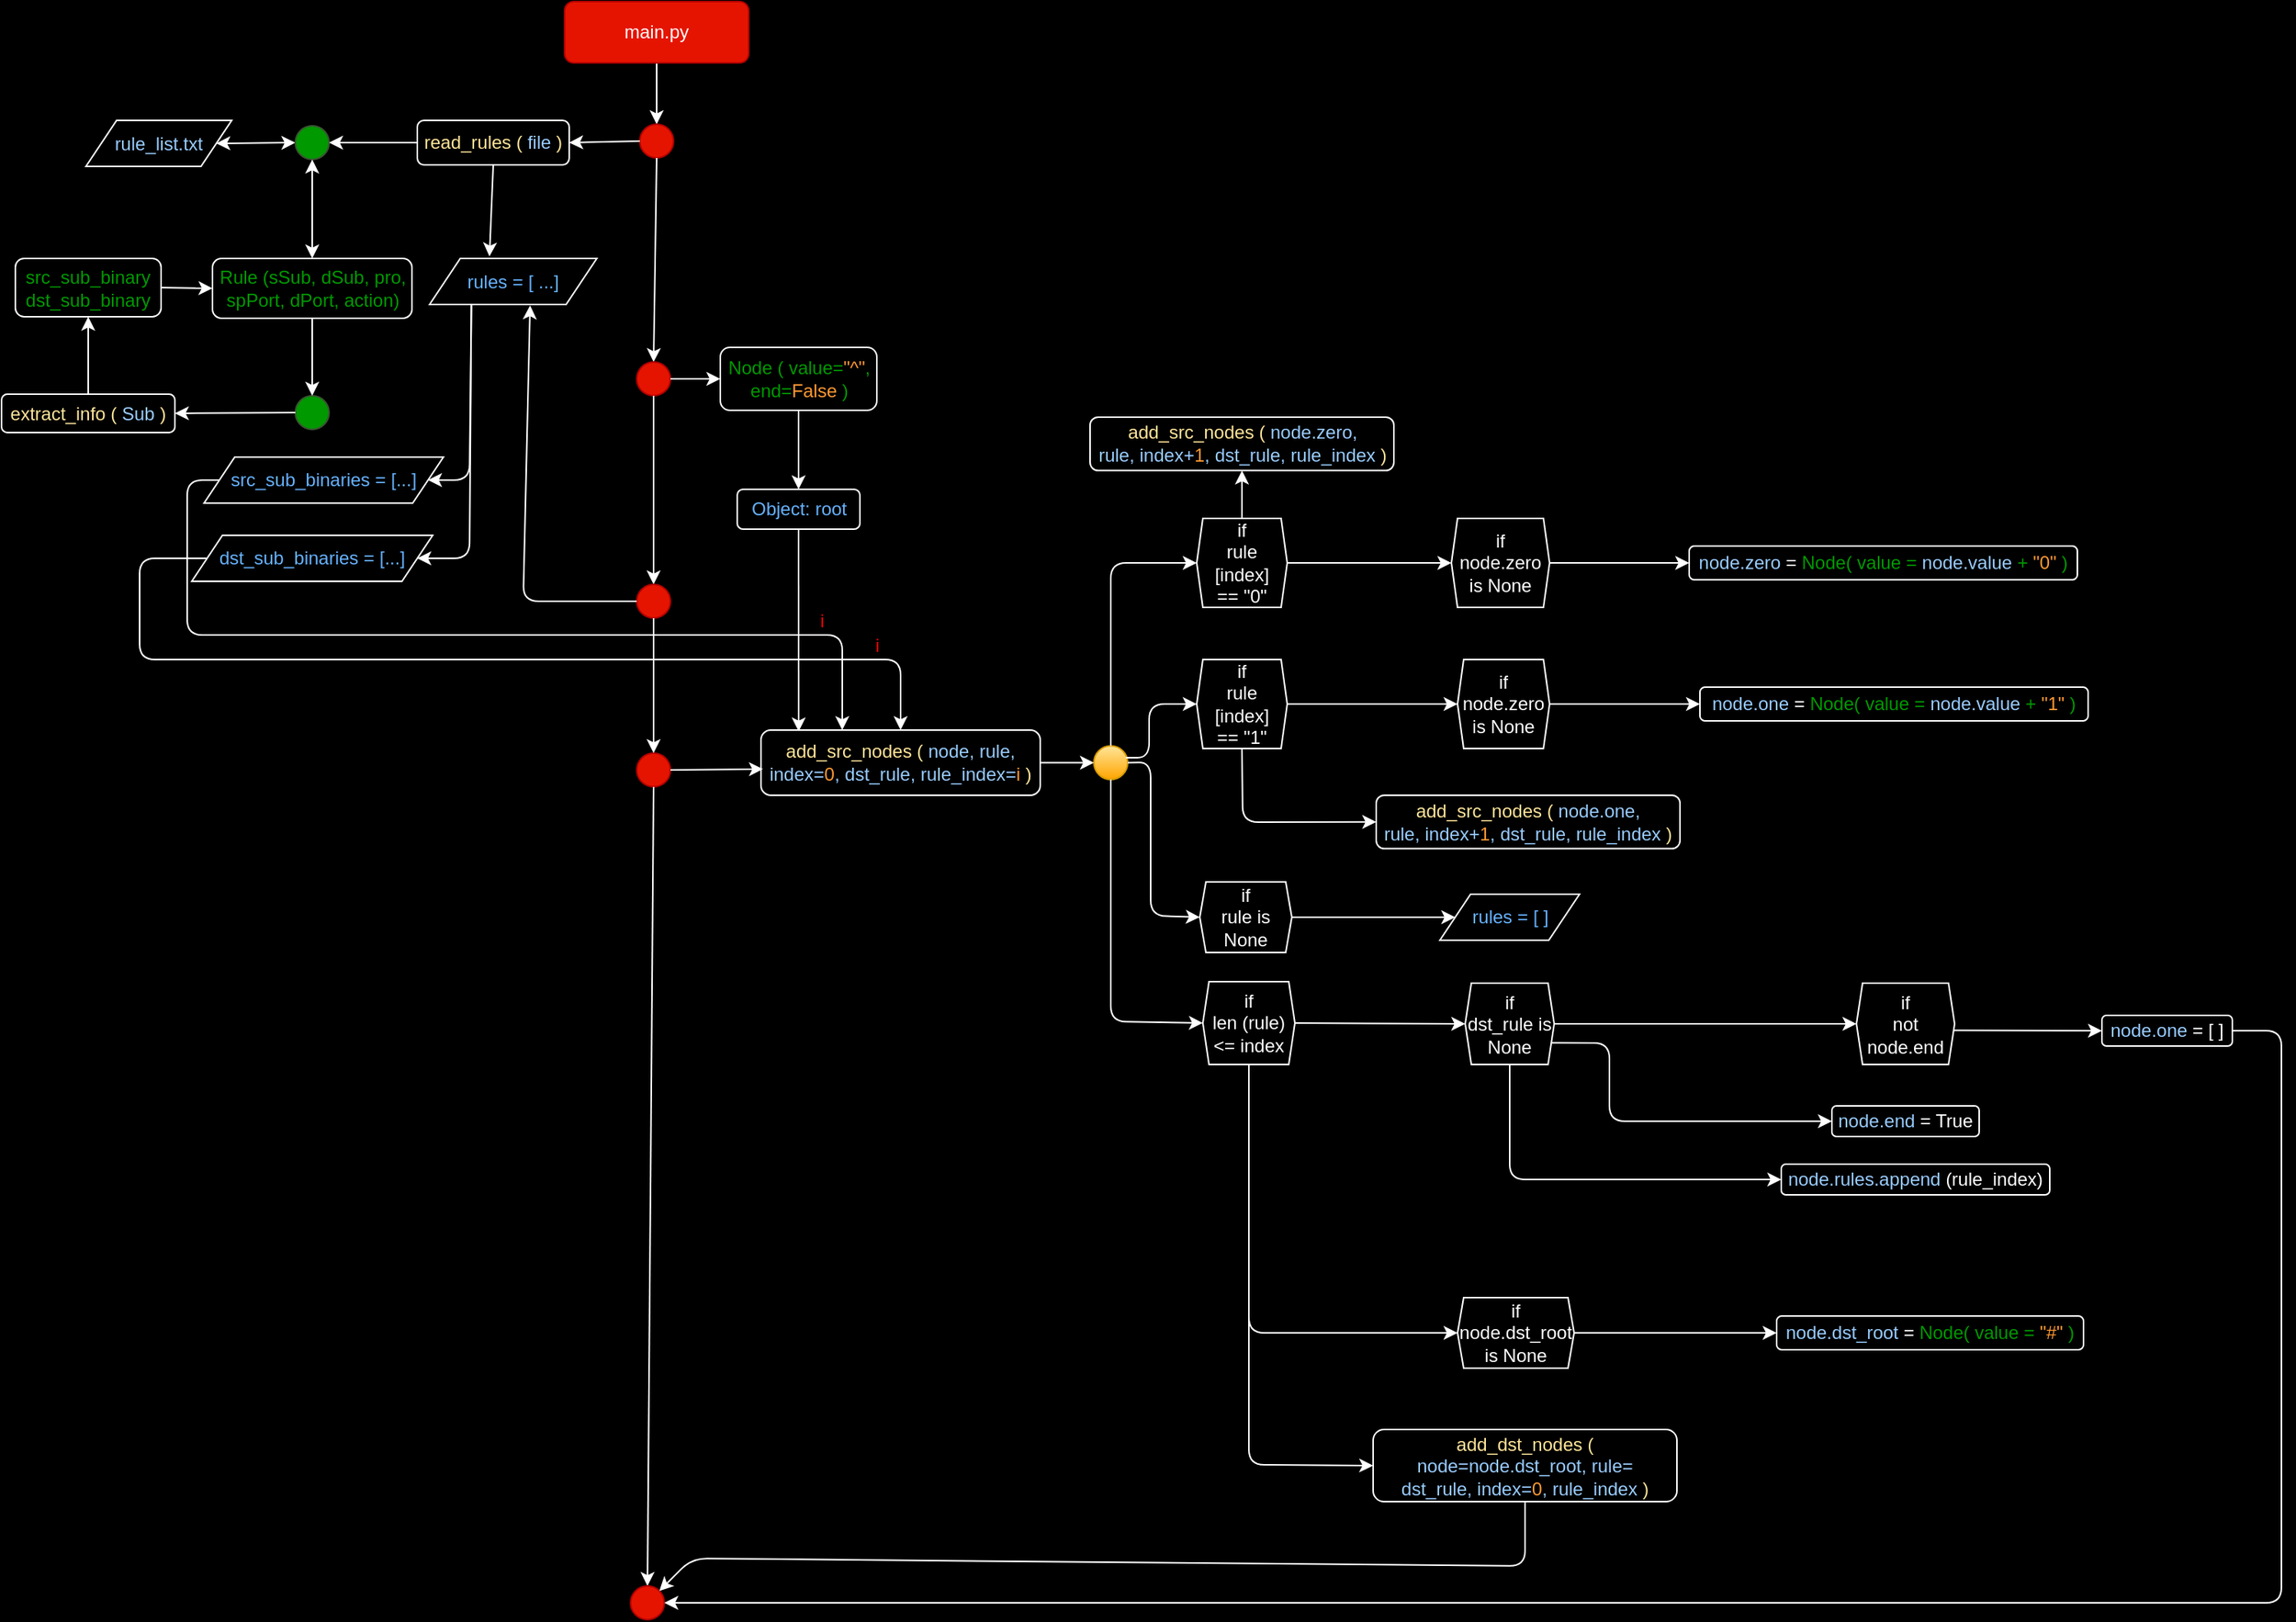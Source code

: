 <mxfile version="13.6.2" type="device"><diagram id="C5RBs43oDa-KdzZeNtuy" name="Page-1"><mxGraphModel dx="2249" dy="822" grid="0" gridSize="10" guides="1" tooltips="1" connect="1" arrows="1" fold="1" page="1" pageScale="1" pageWidth="827" pageHeight="1169" background="#000000" math="0" shadow="0"><root><mxCell id="WIyWlLk6GJQsqaUBKTNV-0"/><mxCell id="WIyWlLk6GJQsqaUBKTNV-1" parent="WIyWlLk6GJQsqaUBKTNV-0"/><mxCell id="YHvYhDKDPns-8mzJInHp-5" value="" style="edgeStyle=orthogonalEdgeStyle;rounded=0;orthogonalLoop=1;jettySize=auto;html=1;strokeColor=#FFFFFF;entryX=0.5;entryY=0;entryDx=0;entryDy=0;" edge="1" parent="WIyWlLk6GJQsqaUBKTNV-1" source="WIyWlLk6GJQsqaUBKTNV-3" target="YHvYhDKDPns-8mzJInHp-7"><mxGeometry relative="1" as="geometry"><mxPoint x="397" y="166" as="targetPoint"/></mxGeometry></mxCell><mxCell id="WIyWlLk6GJQsqaUBKTNV-3" value="main.py" style="rounded=1;whiteSpace=wrap;html=1;fontSize=12;glass=0;strokeWidth=1;shadow=0;fillColor=#e51400;strokeColor=#B20000;fontColor=#ffffff;" parent="WIyWlLk6GJQsqaUBKTNV-1" vertex="1"><mxGeometry x="337" y="57" width="120" height="40" as="geometry"/></mxCell><mxCell id="YHvYhDKDPns-8mzJInHp-0" value="&lt;font color=&quot;#ffe599&quot;&gt;read_rules (&amp;nbsp;&lt;/font&gt;&lt;font color=&quot;#99ccff&quot;&gt;file&amp;nbsp;&lt;/font&gt;&lt;font color=&quot;#ffe599&quot;&gt;)&lt;/font&gt;" style="rounded=1;whiteSpace=wrap;html=1;fillColor=none;strokeColor=#FFFFFF;" vertex="1" parent="WIyWlLk6GJQsqaUBKTNV-1"><mxGeometry x="241" y="134.5" width="99" height="29" as="geometry"/></mxCell><mxCell id="YHvYhDKDPns-8mzJInHp-1" value="&lt;font color=&quot;#99ccff&quot;&gt;rule_list.txt&lt;/font&gt;" style="shape=parallelogram;perimeter=parallelogramPerimeter;whiteSpace=wrap;html=1;fixedSize=1;fillColor=none;strokeColor=#FFFFFF;" vertex="1" parent="WIyWlLk6GJQsqaUBKTNV-1"><mxGeometry x="25" y="134.5" width="95" height="30" as="geometry"/></mxCell><mxCell id="YHvYhDKDPns-8mzJInHp-6" value="" style="endArrow=classic;startArrow=classic;html=1;strokeColor=#FFFFFF;exitX=1;exitY=0.5;exitDx=0;exitDy=0;entryX=0;entryY=0.5;entryDx=0;entryDy=0;" edge="1" parent="WIyWlLk6GJQsqaUBKTNV-1" source="YHvYhDKDPns-8mzJInHp-1" target="YHvYhDKDPns-8mzJInHp-11"><mxGeometry width="50" height="50" relative="1" as="geometry"><mxPoint x="155.5" y="229" as="sourcePoint"/><mxPoint x="35.5" y="149" as="targetPoint"/></mxGeometry></mxCell><mxCell id="YHvYhDKDPns-8mzJInHp-7" value="" style="ellipse;whiteSpace=wrap;html=1;aspect=fixed;strokeColor=#B20000;fillColor=#e51400;fontColor=#ffffff;" vertex="1" parent="WIyWlLk6GJQsqaUBKTNV-1"><mxGeometry x="386" y="137" width="22" height="22" as="geometry"/></mxCell><mxCell id="YHvYhDKDPns-8mzJInHp-8" value="" style="endArrow=classic;html=1;strokeColor=#FFFFFF;exitX=0;exitY=0.5;exitDx=0;exitDy=0;entryX=1;entryY=0.5;entryDx=0;entryDy=0;" edge="1" parent="WIyWlLk6GJQsqaUBKTNV-1" source="YHvYhDKDPns-8mzJInHp-7" target="YHvYhDKDPns-8mzJInHp-0"><mxGeometry width="50" height="50" relative="1" as="geometry"><mxPoint x="340" y="247" as="sourcePoint"/><mxPoint x="390" y="197" as="targetPoint"/></mxGeometry></mxCell><mxCell id="YHvYhDKDPns-8mzJInHp-9" value="" style="endArrow=classic;html=1;strokeColor=#FFFFFF;exitX=0.5;exitY=1;exitDx=0;exitDy=0;entryX=0.5;entryY=0;entryDx=0;entryDy=0;" edge="1" parent="WIyWlLk6GJQsqaUBKTNV-1" source="YHvYhDKDPns-8mzJInHp-7" target="YHvYhDKDPns-8mzJInHp-34"><mxGeometry width="50" height="50" relative="1" as="geometry"><mxPoint x="333" y="230" as="sourcePoint"/><mxPoint x="397" y="206" as="targetPoint"/></mxGeometry></mxCell><mxCell id="YHvYhDKDPns-8mzJInHp-10" value="" style="endArrow=classic;html=1;strokeColor=#FFFFFF;exitX=0.5;exitY=1;exitDx=0;exitDy=0;entryX=0.358;entryY=-0.045;entryDx=0;entryDy=0;entryPerimeter=0;" edge="1" parent="WIyWlLk6GJQsqaUBKTNV-1" source="YHvYhDKDPns-8mzJInHp-0" target="YHvYhDKDPns-8mzJInHp-57"><mxGeometry width="50" height="50" relative="1" as="geometry"><mxPoint x="235" y="253" as="sourcePoint"/><mxPoint x="292" y="188" as="targetPoint"/></mxGeometry></mxCell><mxCell id="YHvYhDKDPns-8mzJInHp-11" value="" style="ellipse;whiteSpace=wrap;html=1;aspect=fixed;strokeColor=#3A5431;fontColor=#ffffff;fillColor=#009900;" vertex="1" parent="WIyWlLk6GJQsqaUBKTNV-1"><mxGeometry x="161.5" y="138" width="22" height="22" as="geometry"/></mxCell><mxCell id="YHvYhDKDPns-8mzJInHp-20" value="" style="endArrow=classic;html=1;strokeColor=#FFFFFF;entryX=1;entryY=0.5;entryDx=0;entryDy=0;exitX=0;exitY=0.5;exitDx=0;exitDy=0;" edge="1" parent="WIyWlLk6GJQsqaUBKTNV-1" source="YHvYhDKDPns-8mzJInHp-0" target="YHvYhDKDPns-8mzJInHp-11"><mxGeometry width="50" height="50" relative="1" as="geometry"><mxPoint x="133" y="149" as="sourcePoint"/><mxPoint x="98" y="194" as="targetPoint"/></mxGeometry></mxCell><mxCell id="YHvYhDKDPns-8mzJInHp-22" value="&lt;font color=&quot;#009900&quot;&gt;Rule (sSub, dSub, pro, spPort, dPort, action)&lt;/font&gt;" style="rounded=1;whiteSpace=wrap;html=1;fillColor=none;strokeColor=#FFFFFF;" vertex="1" parent="WIyWlLk6GJQsqaUBKTNV-1"><mxGeometry x="107.5" y="224.5" width="130" height="39" as="geometry"/></mxCell><mxCell id="YHvYhDKDPns-8mzJInHp-24" value="&lt;font color=&quot;#009900&quot;&gt;src_sub_binary&lt;br&gt;dst_sub_binary&lt;/font&gt;" style="rounded=1;whiteSpace=wrap;html=1;fillColor=none;strokeColor=#FFFFFF;" vertex="1" parent="WIyWlLk6GJQsqaUBKTNV-1"><mxGeometry x="-21" y="224.5" width="95" height="38" as="geometry"/></mxCell><mxCell id="YHvYhDKDPns-8mzJInHp-25" value="" style="ellipse;whiteSpace=wrap;html=1;aspect=fixed;strokeColor=#3A5431;fontColor=#ffffff;fillColor=#009900;" vertex="1" parent="WIyWlLk6GJQsqaUBKTNV-1"><mxGeometry x="161.5" y="314" width="22" height="22" as="geometry"/></mxCell><mxCell id="YHvYhDKDPns-8mzJInHp-26" value="" style="endArrow=classic;html=1;strokeColor=#FFFFFF;exitX=0.5;exitY=1;exitDx=0;exitDy=0;entryX=0.5;entryY=0;entryDx=0;entryDy=0;" edge="1" parent="WIyWlLk6GJQsqaUBKTNV-1" source="YHvYhDKDPns-8mzJInHp-22" target="YHvYhDKDPns-8mzJInHp-25"><mxGeometry width="50" height="50" relative="1" as="geometry"><mxPoint x="172.5" y="282" as="sourcePoint"/><mxPoint x="273.5" y="218" as="targetPoint"/></mxGeometry></mxCell><mxCell id="YHvYhDKDPns-8mzJInHp-27" value="&lt;font color=&quot;#ffe599&quot;&gt;extract_info (&amp;nbsp;&lt;/font&gt;&lt;font color=&quot;#99ccff&quot;&gt;Sub&amp;nbsp;&lt;/font&gt;&lt;font color=&quot;#ffe599&quot;&gt;)&lt;/font&gt;" style="rounded=1;whiteSpace=wrap;html=1;fillColor=none;strokeColor=#FFFFFF;" vertex="1" parent="WIyWlLk6GJQsqaUBKTNV-1"><mxGeometry x="-30" y="313" width="113" height="25" as="geometry"/></mxCell><mxCell id="YHvYhDKDPns-8mzJInHp-29" value="" style="endArrow=classic;html=1;strokeColor=#FFFFFF;entryX=1;entryY=0.5;entryDx=0;entryDy=0;exitX=0;exitY=0.5;exitDx=0;exitDy=0;" edge="1" parent="WIyWlLk6GJQsqaUBKTNV-1" source="YHvYhDKDPns-8mzJInHp-25" target="YHvYhDKDPns-8mzJInHp-27"><mxGeometry width="50" height="50" relative="1" as="geometry"><mxPoint x="223.5" y="268" as="sourcePoint"/><mxPoint x="273.5" y="218" as="targetPoint"/></mxGeometry></mxCell><mxCell id="YHvYhDKDPns-8mzJInHp-31" value="" style="endArrow=classic;html=1;strokeColor=#FFFFFF;exitX=0.5;exitY=0;exitDx=0;exitDy=0;entryX=0.5;entryY=1;entryDx=0;entryDy=0;" edge="1" parent="WIyWlLk6GJQsqaUBKTNV-1" source="YHvYhDKDPns-8mzJInHp-27" target="YHvYhDKDPns-8mzJInHp-24"><mxGeometry width="50" height="50" relative="1" as="geometry"><mxPoint x="133.5" y="280" as="sourcePoint"/><mxPoint x="183.5" y="230" as="targetPoint"/></mxGeometry></mxCell><mxCell id="YHvYhDKDPns-8mzJInHp-32" value="" style="endArrow=classic;html=1;strokeColor=#FFFFFF;exitX=1;exitY=0.5;exitDx=0;exitDy=0;entryX=0;entryY=0.5;entryDx=0;entryDy=0;" edge="1" parent="WIyWlLk6GJQsqaUBKTNV-1" source="YHvYhDKDPns-8mzJInHp-24" target="YHvYhDKDPns-8mzJInHp-22"><mxGeometry width="50" height="50" relative="1" as="geometry"><mxPoint x="118.5" y="280" as="sourcePoint"/><mxPoint x="168.5" y="230" as="targetPoint"/></mxGeometry></mxCell><mxCell id="YHvYhDKDPns-8mzJInHp-33" value="" style="endArrow=classic;startArrow=classic;html=1;strokeColor=#FFFFFF;entryX=0.5;entryY=1;entryDx=0;entryDy=0;exitX=0.5;exitY=0;exitDx=0;exitDy=0;" edge="1" parent="WIyWlLk6GJQsqaUBKTNV-1" source="YHvYhDKDPns-8mzJInHp-22" target="YHvYhDKDPns-8mzJInHp-11"><mxGeometry width="50" height="50" relative="1" as="geometry"><mxPoint x="198.5" y="276" as="sourcePoint"/><mxPoint x="248.5" y="226" as="targetPoint"/></mxGeometry></mxCell><mxCell id="YHvYhDKDPns-8mzJInHp-34" value="" style="ellipse;whiteSpace=wrap;html=1;aspect=fixed;strokeColor=#B20000;fillColor=#e51400;fontColor=#ffffff;" vertex="1" parent="WIyWlLk6GJQsqaUBKTNV-1"><mxGeometry x="384" y="292" width="22" height="22" as="geometry"/></mxCell><mxCell id="YHvYhDKDPns-8mzJInHp-35" value="&lt;font color=&quot;#009900&quot;&gt;Node ( value=&lt;/font&gt;&lt;font color=&quot;#ff9933&quot;&gt;&quot;^&quot;&lt;/font&gt;&lt;font color=&quot;#009900&quot;&gt;, end=&lt;/font&gt;&lt;font color=&quot;#ff9933&quot;&gt;False&amp;nbsp;&lt;/font&gt;&lt;font color=&quot;#009900&quot;&gt;)&lt;/font&gt;" style="rounded=1;whiteSpace=wrap;html=1;fillColor=none;strokeColor=#FFFFFF;" vertex="1" parent="WIyWlLk6GJQsqaUBKTNV-1"><mxGeometry x="438.5" y="282.5" width="102" height="41" as="geometry"/></mxCell><mxCell id="YHvYhDKDPns-8mzJInHp-36" value="" style="endArrow=classic;html=1;strokeColor=#FFFFFF;exitX=1;exitY=0.5;exitDx=0;exitDy=0;entryX=0;entryY=0.5;entryDx=0;entryDy=0;" edge="1" parent="WIyWlLk6GJQsqaUBKTNV-1" source="YHvYhDKDPns-8mzJInHp-34" target="YHvYhDKDPns-8mzJInHp-35"><mxGeometry width="50" height="50" relative="1" as="geometry"><mxPoint x="336" y="316" as="sourcePoint"/><mxPoint x="386" y="266" as="targetPoint"/></mxGeometry></mxCell><mxCell id="YHvYhDKDPns-8mzJInHp-40" value="" style="endArrow=classic;html=1;strokeColor=#FFFFFF;exitX=0.5;exitY=1;exitDx=0;exitDy=0;entryX=0.5;entryY=0;entryDx=0;entryDy=0;" edge="1" parent="WIyWlLk6GJQsqaUBKTNV-1" target="YHvYhDKDPns-8mzJInHp-41" source="YHvYhDKDPns-8mzJInHp-35"><mxGeometry width="50" height="50" relative="1" as="geometry"><mxPoint x="513.5" y="311" as="sourcePoint"/><mxPoint x="505" y="364.5" as="targetPoint"/></mxGeometry></mxCell><mxCell id="YHvYhDKDPns-8mzJInHp-41" value="&lt;font color=&quot;#66b2ff&quot;&gt;Object: root&lt;/font&gt;" style="rounded=1;whiteSpace=wrap;html=1;fillColor=none;strokeColor=#FFFFFF;" vertex="1" parent="WIyWlLk6GJQsqaUBKTNV-1"><mxGeometry x="449.5" y="375" width="80" height="26" as="geometry"/></mxCell><mxCell id="YHvYhDKDPns-8mzJInHp-42" value="" style="endArrow=classic;html=1;strokeColor=#FFFFFF;exitX=0.5;exitY=1;exitDx=0;exitDy=0;entryX=0.5;entryY=0;entryDx=0;entryDy=0;" edge="1" parent="WIyWlLk6GJQsqaUBKTNV-1" source="YHvYhDKDPns-8mzJInHp-34" target="YHvYhDKDPns-8mzJInHp-44"><mxGeometry width="50" height="50" relative="1" as="geometry"><mxPoint x="396.71" y="361" as="sourcePoint"/><mxPoint x="397" y="427" as="targetPoint"/></mxGeometry></mxCell><mxCell id="YHvYhDKDPns-8mzJInHp-44" value="" style="ellipse;whiteSpace=wrap;html=1;aspect=fixed;strokeColor=#B20000;fillColor=#e51400;fontColor=#ffffff;" vertex="1" parent="WIyWlLk6GJQsqaUBKTNV-1"><mxGeometry x="384" y="437" width="22" height="22" as="geometry"/></mxCell><mxCell id="YHvYhDKDPns-8mzJInHp-47" value="" style="endArrow=classic;html=1;strokeColor=#FFFFFF;exitX=0;exitY=0.5;exitDx=0;exitDy=0;entryX=0.601;entryY=1.021;entryDx=0;entryDy=0;entryPerimeter=0;" edge="1" parent="WIyWlLk6GJQsqaUBKTNV-1" source="YHvYhDKDPns-8mzJInHp-44" target="YHvYhDKDPns-8mzJInHp-57"><mxGeometry width="50" height="50" relative="1" as="geometry"><mxPoint x="254" y="355" as="sourcePoint"/><mxPoint x="313" y="308" as="targetPoint"/><Array as="points"><mxPoint x="310" y="448"/></Array></mxGeometry></mxCell><mxCell id="YHvYhDKDPns-8mzJInHp-48" value="" style="endArrow=classic;html=1;strokeColor=#FFFFFF;entryX=1;entryY=0.5;entryDx=0;entryDy=0;exitX=0.25;exitY=1;exitDx=0;exitDy=0;" edge="1" parent="WIyWlLk6GJQsqaUBKTNV-1" source="YHvYhDKDPns-8mzJInHp-57" target="YHvYhDKDPns-8mzJInHp-58"><mxGeometry width="50" height="50" relative="1" as="geometry"><mxPoint x="275" y="286" as="sourcePoint"/><mxPoint x="251" y="368.5" as="targetPoint"/><Array as="points"><mxPoint x="275" y="369"/></Array></mxGeometry></mxCell><mxCell id="YHvYhDKDPns-8mzJInHp-49" value="" style="endArrow=classic;html=1;strokeColor=#FFFFFF;entryX=1;entryY=0.5;entryDx=0;entryDy=0;exitX=0.25;exitY=1;exitDx=0;exitDy=0;" edge="1" parent="WIyWlLk6GJQsqaUBKTNV-1" source="YHvYhDKDPns-8mzJInHp-57" target="YHvYhDKDPns-8mzJInHp-59"><mxGeometry width="50" height="50" relative="1" as="geometry"><mxPoint x="275" y="368" as="sourcePoint"/><mxPoint x="251" y="419.5" as="targetPoint"/><Array as="points"><mxPoint x="275" y="420"/></Array></mxGeometry></mxCell><mxCell id="YHvYhDKDPns-8mzJInHp-50" value="" style="ellipse;whiteSpace=wrap;html=1;aspect=fixed;strokeColor=#B20000;fillColor=#e51400;fontColor=#ffffff;" vertex="1" parent="WIyWlLk6GJQsqaUBKTNV-1"><mxGeometry x="384" y="547" width="22" height="22" as="geometry"/></mxCell><mxCell id="YHvYhDKDPns-8mzJInHp-51" value="" style="endArrow=classic;html=1;strokeColor=#FFFFFF;exitX=0.5;exitY=1;exitDx=0;exitDy=0;entryX=0.5;entryY=0;entryDx=0;entryDy=0;" edge="1" parent="WIyWlLk6GJQsqaUBKTNV-1" source="YHvYhDKDPns-8mzJInHp-44" target="YHvYhDKDPns-8mzJInHp-50"><mxGeometry width="50" height="50" relative="1" as="geometry"><mxPoint x="459.0" y="459" as="sourcePoint"/><mxPoint x="457" y="553" as="targetPoint"/></mxGeometry></mxCell><mxCell id="YHvYhDKDPns-8mzJInHp-54" value="&lt;font color=&quot;#ffe599&quot;&gt;add_src_nodes (&amp;nbsp;&lt;/font&gt;&lt;font color=&quot;#99ccff&quot;&gt;node, rule, index=&lt;/font&gt;&lt;font color=&quot;#ff9933&quot;&gt;0&lt;/font&gt;&lt;font color=&quot;#99ccff&quot;&gt;, dst_rule, rule_index=&lt;/font&gt;&lt;font color=&quot;#ff9933&quot;&gt;i&amp;nbsp;&lt;/font&gt;&lt;font color=&quot;#ffe599&quot;&gt;)&lt;/font&gt;" style="rounded=1;whiteSpace=wrap;html=1;fillColor=none;strokeColor=#FFFFFF;" vertex="1" parent="WIyWlLk6GJQsqaUBKTNV-1"><mxGeometry x="465" y="532" width="182" height="42.5" as="geometry"/></mxCell><mxCell id="YHvYhDKDPns-8mzJInHp-55" value="" style="endArrow=classic;html=1;strokeColor=#FFFFFF;exitX=0;exitY=0.5;exitDx=0;exitDy=0;entryX=0.291;entryY=0;entryDx=0;entryDy=0;entryPerimeter=0;" edge="1" parent="WIyWlLk6GJQsqaUBKTNV-1" source="YHvYhDKDPns-8mzJInHp-58" target="YHvYhDKDPns-8mzJInHp-54"><mxGeometry width="50" height="50" relative="1" as="geometry"><mxPoint x="106" y="369" as="sourcePoint"/><mxPoint x="532" y="470" as="targetPoint"/><Array as="points"><mxPoint x="91" y="369"/><mxPoint x="91" y="470"/><mxPoint x="518" y="470"/></Array></mxGeometry></mxCell><mxCell id="YHvYhDKDPns-8mzJInHp-56" value="" style="endArrow=classic;html=1;strokeColor=#FFFFFF;exitX=1;exitY=0.5;exitDx=0;exitDy=0;entryX=0.007;entryY=0.598;entryDx=0;entryDy=0;entryPerimeter=0;" edge="1" parent="WIyWlLk6GJQsqaUBKTNV-1" source="YHvYhDKDPns-8mzJInHp-50" target="YHvYhDKDPns-8mzJInHp-54"><mxGeometry width="50" height="50" relative="1" as="geometry"><mxPoint x="278" y="524" as="sourcePoint"/><mxPoint x="419" y="593" as="targetPoint"/></mxGeometry></mxCell><mxCell id="YHvYhDKDPns-8mzJInHp-57" value="&lt;span style=&quot;color: rgb(102 , 178 , 255)&quot;&gt;rules = [ ...]&lt;/span&gt;" style="shape=parallelogram;perimeter=parallelogramPerimeter;whiteSpace=wrap;html=1;fixedSize=1;fillColor=none;strokeColor=#FFFFFF;" vertex="1" parent="WIyWlLk6GJQsqaUBKTNV-1"><mxGeometry x="249" y="224.5" width="109" height="30" as="geometry"/></mxCell><mxCell id="YHvYhDKDPns-8mzJInHp-58" value="&lt;span style=&quot;color: rgb(102 , 178 , 255)&quot;&gt;src_sub_binaries = [...]&lt;/span&gt;" style="shape=parallelogram;perimeter=parallelogramPerimeter;whiteSpace=wrap;html=1;fixedSize=1;fillColor=none;strokeColor=#FFFFFF;" vertex="1" parent="WIyWlLk6GJQsqaUBKTNV-1"><mxGeometry x="102" y="354" width="156" height="30" as="geometry"/></mxCell><mxCell id="YHvYhDKDPns-8mzJInHp-59" value="&lt;span style=&quot;color: rgb(102 , 178 , 255)&quot;&gt;dst_sub_binaries = [...]&lt;/span&gt;" style="shape=parallelogram;perimeter=parallelogramPerimeter;whiteSpace=wrap;html=1;fixedSize=1;fillColor=none;strokeColor=#FFFFFF;" vertex="1" parent="WIyWlLk6GJQsqaUBKTNV-1"><mxGeometry x="94" y="405" width="157" height="30" as="geometry"/></mxCell><mxCell id="YHvYhDKDPns-8mzJInHp-60" value="" style="endArrow=classic;html=1;strokeColor=#FFFFFF;exitX=0.5;exitY=1;exitDx=0;exitDy=0;entryX=0.135;entryY=0.02;entryDx=0;entryDy=0;entryPerimeter=0;" edge="1" parent="WIyWlLk6GJQsqaUBKTNV-1" source="YHvYhDKDPns-8mzJInHp-41" target="YHvYhDKDPns-8mzJInHp-54"><mxGeometry width="50" height="50" relative="1" as="geometry"><mxPoint x="476" y="518" as="sourcePoint"/><mxPoint x="531" y="527" as="targetPoint"/></mxGeometry></mxCell><mxCell id="YHvYhDKDPns-8mzJInHp-68" value="" style="endArrow=classic;html=1;strokeColor=#FFFFFF;exitX=0;exitY=0.5;exitDx=0;exitDy=0;entryX=0.5;entryY=0;entryDx=0;entryDy=0;" edge="1" parent="WIyWlLk6GJQsqaUBKTNV-1" source="YHvYhDKDPns-8mzJInHp-59" target="YHvYhDKDPns-8mzJInHp-54"><mxGeometry width="50" height="50" relative="1" as="geometry"><mxPoint x="110" y="516" as="sourcePoint"/><mxPoint x="588" y="486" as="targetPoint"/><Array as="points"><mxPoint x="60" y="420"/><mxPoint x="60" y="486"/><mxPoint x="556" y="486"/></Array></mxGeometry></mxCell><mxCell id="YHvYhDKDPns-8mzJInHp-73" value="&lt;font color=&quot;#ff0000&quot;&gt;i&lt;/font&gt;" style="text;html=1;strokeColor=none;fillColor=none;align=center;verticalAlign=middle;whiteSpace=wrap;rounded=0;" vertex="1" parent="WIyWlLk6GJQsqaUBKTNV-1"><mxGeometry x="532" y="468" width="17.5" height="18" as="geometry"/></mxCell><mxCell id="YHvYhDKDPns-8mzJInHp-74" value="&lt;font color=&quot;#ff0000&quot;&gt;i&lt;/font&gt;" style="text;html=1;strokeColor=none;fillColor=none;align=center;verticalAlign=middle;whiteSpace=wrap;rounded=0;" vertex="1" parent="WIyWlLk6GJQsqaUBKTNV-1"><mxGeometry x="496" y="452" width="17.5" height="18" as="geometry"/></mxCell><mxCell id="YHvYhDKDPns-8mzJInHp-75" value="" style="ellipse;whiteSpace=wrap;html=1;aspect=fixed;strokeColor=#d79b00;gradientColor=#ffa500;fillColor=#FFE599;" vertex="1" parent="WIyWlLk6GJQsqaUBKTNV-1"><mxGeometry x="682" y="542.25" width="22" height="22" as="geometry"/></mxCell><mxCell id="YHvYhDKDPns-8mzJInHp-76" value="" style="endArrow=classic;html=1;strokeColor=#FFFFFF;exitX=1;exitY=0.5;exitDx=0;exitDy=0;entryX=0;entryY=0.5;entryDx=0;entryDy=0;" edge="1" parent="WIyWlLk6GJQsqaUBKTNV-1" source="YHvYhDKDPns-8mzJInHp-54" target="YHvYhDKDPns-8mzJInHp-75"><mxGeometry width="50" height="50" relative="1" as="geometry"><mxPoint x="679" y="449" as="sourcePoint"/><mxPoint x="729" y="399" as="targetPoint"/></mxGeometry></mxCell><mxCell id="YHvYhDKDPns-8mzJInHp-79" value="&lt;font color=&quot;#ffffff&quot;&gt;if&lt;br&gt;rule [index]&lt;br&gt;== &quot;0&quot;&lt;/font&gt;" style="shape=hexagon;perimeter=hexagonPerimeter2;whiteSpace=wrap;html=1;fixedSize=1;strokeColor=#FFFFFF;fillColor=none;size=4.0;" vertex="1" parent="WIyWlLk6GJQsqaUBKTNV-1"><mxGeometry x="749" y="394" width="59" height="58" as="geometry"/></mxCell><mxCell id="YHvYhDKDPns-8mzJInHp-80" value="&lt;font color=&quot;#ffffff&quot;&gt;if&lt;br&gt;node.zero is None&lt;/font&gt;" style="shape=hexagon;perimeter=hexagonPerimeter2;whiteSpace=wrap;html=1;fixedSize=1;strokeColor=#FFFFFF;fillColor=none;size=4.0;" vertex="1" parent="WIyWlLk6GJQsqaUBKTNV-1"><mxGeometry x="915" y="394" width="64" height="58" as="geometry"/></mxCell><mxCell id="YHvYhDKDPns-8mzJInHp-81" value="&lt;font color=&quot;#99ccff&quot;&gt;node.zero &lt;/font&gt;&lt;font color=&quot;#ffffff&quot;&gt;=&lt;/font&gt;&lt;font color=&quot;#99ccff&quot;&gt;&amp;nbsp;&lt;/font&gt;&lt;font color=&quot;#009900&quot;&gt;Node( value = &lt;/font&gt;&lt;font color=&quot;#99ccff&quot;&gt;node.value&lt;/font&gt;&lt;font color=&quot;#009900&quot;&gt; + &lt;/font&gt;&lt;font color=&quot;#ff9933&quot;&gt;&quot;0&quot;&amp;nbsp;&lt;/font&gt;&lt;font color=&quot;#009900&quot;&gt;)&lt;/font&gt;" style="rounded=1;whiteSpace=wrap;html=1;fillColor=none;strokeColor=#FFFFFF;" vertex="1" parent="WIyWlLk6GJQsqaUBKTNV-1"><mxGeometry x="1070" y="412" width="253" height="22" as="geometry"/></mxCell><mxCell id="YHvYhDKDPns-8mzJInHp-82" value="" style="endArrow=classic;html=1;strokeColor=#FFFFFF;exitX=0.5;exitY=0;exitDx=0;exitDy=0;entryX=0;entryY=0.5;entryDx=0;entryDy=0;" edge="1" parent="WIyWlLk6GJQsqaUBKTNV-1" source="YHvYhDKDPns-8mzJInHp-75" target="YHvYhDKDPns-8mzJInHp-79"><mxGeometry width="50" height="50" relative="1" as="geometry"><mxPoint x="692" y="565" as="sourcePoint"/><mxPoint x="693" y="425" as="targetPoint"/><Array as="points"><mxPoint x="693" y="423"/></Array></mxGeometry></mxCell><mxCell id="YHvYhDKDPns-8mzJInHp-83" value="" style="endArrow=classic;html=1;strokeColor=#FFFFFF;exitX=1;exitY=0.5;exitDx=0;exitDy=0;entryX=0;entryY=0.5;entryDx=0;entryDy=0;" edge="1" parent="WIyWlLk6GJQsqaUBKTNV-1" source="YHvYhDKDPns-8mzJInHp-79" target="YHvYhDKDPns-8mzJInHp-80"><mxGeometry width="50" height="50" relative="1" as="geometry"><mxPoint x="861" y="423" as="sourcePoint"/><mxPoint x="953" y="486" as="targetPoint"/></mxGeometry></mxCell><mxCell id="YHvYhDKDPns-8mzJInHp-84" value="" style="endArrow=classic;html=1;strokeColor=#FFFFFF;entryX=0;entryY=0.5;entryDx=0;entryDy=0;exitX=1;exitY=0.5;exitDx=0;exitDy=0;" edge="1" parent="WIyWlLk6GJQsqaUBKTNV-1" source="YHvYhDKDPns-8mzJInHp-80" target="YHvYhDKDPns-8mzJInHp-81"><mxGeometry width="50" height="50" relative="1" as="geometry"><mxPoint x="869" y="544" as="sourcePoint"/><mxPoint x="919" y="494" as="targetPoint"/></mxGeometry></mxCell><mxCell id="YHvYhDKDPns-8mzJInHp-89" value="&lt;font color=&quot;#ffe599&quot;&gt;add_src_nodes (&amp;nbsp;&lt;/font&gt;&lt;font color=&quot;#99ccff&quot;&gt;node.zero, rule,&amp;nbsp;&lt;/font&gt;&lt;font color=&quot;#99ccff&quot;&gt;index+&lt;/font&gt;&lt;font color=&quot;#ff9933&quot;&gt;1&lt;/font&gt;&lt;font color=&quot;#99ccff&quot;&gt;, dst_rule,&amp;nbsp;&lt;/font&gt;&lt;span style=&quot;color: rgb(153 , 204 , 255)&quot;&gt;rule_index&lt;/span&gt;&lt;font color=&quot;#ff9933&quot;&gt;&amp;nbsp;&lt;/font&gt;&lt;font color=&quot;#ffe599&quot;&gt;)&lt;/font&gt;" style="rounded=1;whiteSpace=wrap;html=1;fillColor=none;strokeColor=#FFFFFF;" vertex="1" parent="WIyWlLk6GJQsqaUBKTNV-1"><mxGeometry x="679.5" y="328" width="198" height="34.75" as="geometry"/></mxCell><mxCell id="YHvYhDKDPns-8mzJInHp-90" value="" style="endArrow=classic;html=1;strokeColor=#FFFFFF;entryX=0.5;entryY=1;entryDx=0;entryDy=0;exitX=0.5;exitY=0;exitDx=0;exitDy=0;" edge="1" parent="WIyWlLk6GJQsqaUBKTNV-1" source="YHvYhDKDPns-8mzJInHp-79" target="YHvYhDKDPns-8mzJInHp-89"><mxGeometry width="50" height="50" relative="1" as="geometry"><mxPoint x="813" y="374" as="sourcePoint"/><mxPoint x="664" y="362" as="targetPoint"/></mxGeometry></mxCell><mxCell id="YHvYhDKDPns-8mzJInHp-93" value="&lt;font color=&quot;#ffffff&quot;&gt;if&lt;br&gt;rule [index]&lt;br&gt;== &quot;1&quot;&lt;/font&gt;" style="shape=hexagon;perimeter=hexagonPerimeter2;whiteSpace=wrap;html=1;fixedSize=1;strokeColor=#FFFFFF;fillColor=none;size=4.0;" vertex="1" parent="WIyWlLk6GJQsqaUBKTNV-1"><mxGeometry x="749" y="486" width="59" height="58" as="geometry"/></mxCell><mxCell id="YHvYhDKDPns-8mzJInHp-94" value="&lt;font color=&quot;#ffffff&quot;&gt;if&lt;br&gt;node.zero is None&lt;/font&gt;" style="shape=hexagon;perimeter=hexagonPerimeter2;whiteSpace=wrap;html=1;fixedSize=1;strokeColor=#FFFFFF;fillColor=none;size=4.0;" vertex="1" parent="WIyWlLk6GJQsqaUBKTNV-1"><mxGeometry x="919" y="486" width="60" height="58" as="geometry"/></mxCell><mxCell id="YHvYhDKDPns-8mzJInHp-95" value="&lt;font color=&quot;#99ccff&quot;&gt;node.one&amp;nbsp;&lt;/font&gt;&lt;font color=&quot;#ffffff&quot;&gt;=&lt;/font&gt;&lt;font color=&quot;#99ccff&quot;&gt;&amp;nbsp;&lt;/font&gt;&lt;font color=&quot;#009900&quot;&gt;Node( value = &lt;/font&gt;&lt;font color=&quot;#99ccff&quot;&gt;node.value&lt;/font&gt;&lt;font color=&quot;#009900&quot;&gt; + &lt;/font&gt;&lt;font color=&quot;#ff9933&quot;&gt;&quot;1&quot;&amp;nbsp;&lt;/font&gt;&lt;font color=&quot;#009900&quot;&gt;)&lt;/font&gt;" style="rounded=1;whiteSpace=wrap;html=1;fillColor=none;strokeColor=#FFFFFF;" vertex="1" parent="WIyWlLk6GJQsqaUBKTNV-1"><mxGeometry x="1077" y="504" width="253" height="22" as="geometry"/></mxCell><mxCell id="YHvYhDKDPns-8mzJInHp-96" value="" style="endArrow=classic;html=1;strokeColor=#FFFFFF;exitX=1;exitY=0.5;exitDx=0;exitDy=0;entryX=0;entryY=0.5;entryDx=0;entryDy=0;" edge="1" parent="WIyWlLk6GJQsqaUBKTNV-1" source="YHvYhDKDPns-8mzJInHp-93" target="YHvYhDKDPns-8mzJInHp-94"><mxGeometry width="50" height="50" relative="1" as="geometry"><mxPoint x="861" y="515" as="sourcePoint"/><mxPoint x="953" y="578" as="targetPoint"/></mxGeometry></mxCell><mxCell id="YHvYhDKDPns-8mzJInHp-97" value="" style="endArrow=classic;html=1;strokeColor=#FFFFFF;entryX=0;entryY=0.5;entryDx=0;entryDy=0;exitX=1;exitY=0.5;exitDx=0;exitDy=0;" edge="1" parent="WIyWlLk6GJQsqaUBKTNV-1" source="YHvYhDKDPns-8mzJInHp-94" target="YHvYhDKDPns-8mzJInHp-95"><mxGeometry width="50" height="50" relative="1" as="geometry"><mxPoint x="869" y="636" as="sourcePoint"/><mxPoint x="919" y="586" as="targetPoint"/></mxGeometry></mxCell><mxCell id="YHvYhDKDPns-8mzJInHp-98" value="" style="endArrow=classic;html=1;strokeColor=#FFFFFF;exitX=0.948;exitY=0.352;exitDx=0;exitDy=0;exitPerimeter=0;entryX=0;entryY=0.5;entryDx=0;entryDy=0;" edge="1" parent="WIyWlLk6GJQsqaUBKTNV-1" source="YHvYhDKDPns-8mzJInHp-75" target="YHvYhDKDPns-8mzJInHp-93"><mxGeometry width="50" height="50" relative="1" as="geometry"><mxPoint x="863" y="549" as="sourcePoint"/><mxPoint x="913" y="499" as="targetPoint"/><Array as="points"><mxPoint x="718" y="550"/><mxPoint x="718" y="515"/></Array></mxGeometry></mxCell><mxCell id="YHvYhDKDPns-8mzJInHp-99" value="&lt;font color=&quot;#ffe599&quot;&gt;add_src_nodes (&amp;nbsp;&lt;/font&gt;&lt;font color=&quot;#99ccff&quot;&gt;node.one, rule,&amp;nbsp;&lt;/font&gt;&lt;font color=&quot;#99ccff&quot;&gt;index+&lt;/font&gt;&lt;font color=&quot;#ff9933&quot;&gt;1&lt;/font&gt;&lt;font color=&quot;#99ccff&quot;&gt;, dst_rule,&amp;nbsp;&lt;/font&gt;&lt;span style=&quot;color: rgb(153 , 204 , 255)&quot;&gt;rule_index&lt;/span&gt;&lt;font color=&quot;#ff9933&quot;&gt;&amp;nbsp;&lt;/font&gt;&lt;font color=&quot;#ffe599&quot;&gt;)&lt;/font&gt;" style="rounded=1;whiteSpace=wrap;html=1;fillColor=none;strokeColor=#FFFFFF;" vertex="1" parent="WIyWlLk6GJQsqaUBKTNV-1"><mxGeometry x="866" y="574.5" width="198" height="34.75" as="geometry"/></mxCell><mxCell id="YHvYhDKDPns-8mzJInHp-100" value="" style="endArrow=classic;html=1;strokeColor=#FFFFFF;entryX=0;entryY=0.5;entryDx=0;entryDy=0;exitX=0.5;exitY=1;exitDx=0;exitDy=0;" edge="1" parent="WIyWlLk6GJQsqaUBKTNV-1" source="YHvYhDKDPns-8mzJInHp-93" target="YHvYhDKDPns-8mzJInHp-99"><mxGeometry width="50" height="50" relative="1" as="geometry"><mxPoint x="737" y="638" as="sourcePoint"/><mxPoint x="787" y="588" as="targetPoint"/><Array as="points"><mxPoint x="779" y="592"/></Array></mxGeometry></mxCell><mxCell id="YHvYhDKDPns-8mzJInHp-101" value="&lt;font color=&quot;#ffffff&quot;&gt;if&lt;br&gt;rule is None&lt;/font&gt;" style="shape=hexagon;perimeter=hexagonPerimeter2;whiteSpace=wrap;html=1;fixedSize=1;strokeColor=#FFFFFF;fillColor=none;size=4.0;" vertex="1" parent="WIyWlLk6GJQsqaUBKTNV-1"><mxGeometry x="751" y="631" width="60" height="46" as="geometry"/></mxCell><mxCell id="YHvYhDKDPns-8mzJInHp-102" value="" style="endArrow=classic;html=1;strokeColor=#FFFFFF;exitX=1;exitY=0.5;exitDx=0;exitDy=0;entryX=0;entryY=0.5;entryDx=0;entryDy=0;" edge="1" parent="WIyWlLk6GJQsqaUBKTNV-1" source="YHvYhDKDPns-8mzJInHp-75" target="YHvYhDKDPns-8mzJInHp-101"><mxGeometry width="50" height="50" relative="1" as="geometry"><mxPoint x="807" y="578" as="sourcePoint"/><mxPoint x="704" y="655" as="targetPoint"/><Array as="points"><mxPoint x="719" y="553"/><mxPoint x="719" y="653"/></Array></mxGeometry></mxCell><mxCell id="YHvYhDKDPns-8mzJInHp-103" value="&lt;span style=&quot;color: rgb(102 , 178 , 255)&quot;&gt;rules = [ ]&lt;/span&gt;" style="shape=parallelogram;perimeter=parallelogramPerimeter;whiteSpace=wrap;html=1;fixedSize=1;fillColor=none;strokeColor=#FFFFFF;" vertex="1" parent="WIyWlLk6GJQsqaUBKTNV-1"><mxGeometry x="907.5" y="639" width="91" height="30" as="geometry"/></mxCell><mxCell id="YHvYhDKDPns-8mzJInHp-104" value="" style="endArrow=classic;html=1;strokeColor=#FFFFFF;exitX=1;exitY=0.5;exitDx=0;exitDy=0;entryX=0;entryY=0.5;entryDx=0;entryDy=0;" edge="1" parent="WIyWlLk6GJQsqaUBKTNV-1" source="YHvYhDKDPns-8mzJInHp-101" target="YHvYhDKDPns-8mzJInHp-103"><mxGeometry width="50" height="50" relative="1" as="geometry"><mxPoint x="864" y="654" as="sourcePoint"/><mxPoint x="857" y="602" as="targetPoint"/></mxGeometry></mxCell><mxCell id="YHvYhDKDPns-8mzJInHp-105" value="&lt;font color=&quot;#ffffff&quot;&gt;if&lt;br&gt;len (rule) &amp;lt;= index&lt;br&gt;&lt;/font&gt;" style="shape=hexagon;perimeter=hexagonPerimeter2;whiteSpace=wrap;html=1;fixedSize=1;strokeColor=#FFFFFF;fillColor=none;size=4.0;" vertex="1" parent="WIyWlLk6GJQsqaUBKTNV-1"><mxGeometry x="753" y="696" width="60" height="54" as="geometry"/></mxCell><mxCell id="YHvYhDKDPns-8mzJInHp-107" value="" style="endArrow=classic;html=1;strokeColor=#FFFFFF;exitX=1;exitY=0.5;exitDx=0;exitDy=0;entryX=0;entryY=0.5;entryDx=0;entryDy=0;" edge="1" parent="WIyWlLk6GJQsqaUBKTNV-1" source="YHvYhDKDPns-8mzJInHp-105" target="YHvYhDKDPns-8mzJInHp-111"><mxGeometry width="50" height="50" relative="1" as="geometry"><mxPoint x="866" y="723.0" as="sourcePoint"/><mxPoint x="899" y="722" as="targetPoint"/></mxGeometry></mxCell><mxCell id="YHvYhDKDPns-8mzJInHp-108" value="" style="endArrow=classic;html=1;strokeColor=#FFFFFF;exitX=0.5;exitY=1;exitDx=0;exitDy=0;entryX=0;entryY=0.5;entryDx=0;entryDy=0;" edge="1" parent="WIyWlLk6GJQsqaUBKTNV-1" source="YHvYhDKDPns-8mzJInHp-75" target="YHvYhDKDPns-8mzJInHp-105"><mxGeometry width="50" height="50" relative="1" as="geometry"><mxPoint x="949" y="636" as="sourcePoint"/><mxPoint x="999" y="586" as="targetPoint"/><Array as="points"><mxPoint x="693" y="722"/></Array></mxGeometry></mxCell><mxCell id="YHvYhDKDPns-8mzJInHp-111" value="&lt;font color=&quot;#ffffff&quot;&gt;if&lt;br&gt;dst_rule is None&lt;/font&gt;" style="shape=hexagon;perimeter=hexagonPerimeter2;whiteSpace=wrap;html=1;fixedSize=1;strokeColor=#FFFFFF;fillColor=none;size=4.0;" vertex="1" parent="WIyWlLk6GJQsqaUBKTNV-1"><mxGeometry x="924" y="697" width="58" height="53" as="geometry"/></mxCell><mxCell id="YHvYhDKDPns-8mzJInHp-112" value="&lt;font color=&quot;#ffffff&quot;&gt;if&lt;br&gt;not node.end&lt;/font&gt;" style="shape=hexagon;perimeter=hexagonPerimeter2;whiteSpace=wrap;html=1;fixedSize=1;strokeColor=#FFFFFF;fillColor=none;size=4.0;" vertex="1" parent="WIyWlLk6GJQsqaUBKTNV-1"><mxGeometry x="1179" y="697" width="64" height="53" as="geometry"/></mxCell><mxCell id="YHvYhDKDPns-8mzJInHp-114" value="" style="endArrow=classic;html=1;strokeColor=#FFFFFF;exitX=1;exitY=0.5;exitDx=0;exitDy=0;entryX=0;entryY=0.5;entryDx=0;entryDy=0;" edge="1" parent="WIyWlLk6GJQsqaUBKTNV-1" source="YHvYhDKDPns-8mzJInHp-111" target="YHvYhDKDPns-8mzJInHp-112"><mxGeometry width="50" height="50" relative="1" as="geometry"><mxPoint x="876" y="733" as="sourcePoint"/><mxPoint x="910" y="733.5" as="targetPoint"/></mxGeometry></mxCell><mxCell id="YHvYhDKDPns-8mzJInHp-116" value="&lt;font color=&quot;#99ccff&quot;&gt;node.one &lt;/font&gt;&lt;font color=&quot;#ffffff&quot;&gt;= [ ]&lt;/font&gt;" style="rounded=1;whiteSpace=wrap;html=1;fillColor=none;strokeColor=#FFFFFF;" vertex="1" parent="WIyWlLk6GJQsqaUBKTNV-1"><mxGeometry x="1339" y="718" width="85" height="20" as="geometry"/></mxCell><mxCell id="YHvYhDKDPns-8mzJInHp-117" value="" style="endArrow=classic;html=1;strokeColor=#FFFFFF;exitX=0.989;exitY=0.58;exitDx=0;exitDy=0;exitPerimeter=0;entryX=0;entryY=0.5;entryDx=0;entryDy=0;" edge="1" parent="WIyWlLk6GJQsqaUBKTNV-1" source="YHvYhDKDPns-8mzJInHp-112" target="YHvYhDKDPns-8mzJInHp-116"><mxGeometry width="50" height="50" relative="1" as="geometry"><mxPoint x="1161" y="643" as="sourcePoint"/><mxPoint x="1211" y="593" as="targetPoint"/></mxGeometry></mxCell><mxCell id="YHvYhDKDPns-8mzJInHp-118" value="&lt;font color=&quot;#99ccff&quot;&gt;node.end&amp;nbsp;&lt;/font&gt;&lt;font color=&quot;#ffffff&quot;&gt;= True&lt;/font&gt;" style="rounded=1;whiteSpace=wrap;html=1;fillColor=none;strokeColor=#FFFFFF;" vertex="1" parent="WIyWlLk6GJQsqaUBKTNV-1"><mxGeometry x="1163" y="777" width="96" height="20" as="geometry"/></mxCell><mxCell id="YHvYhDKDPns-8mzJInHp-119" value="&lt;font color=&quot;#99ccff&quot;&gt;node.rules.append &lt;/font&gt;&lt;font color=&quot;#ffffff&quot;&gt;(rule_index)&lt;/font&gt;" style="rounded=1;whiteSpace=wrap;html=1;fillColor=none;strokeColor=#FFFFFF;" vertex="1" parent="WIyWlLk6GJQsqaUBKTNV-1"><mxGeometry x="1130" y="815" width="175" height="20" as="geometry"/></mxCell><mxCell id="YHvYhDKDPns-8mzJInHp-120" value="" style="endArrow=classic;html=1;strokeColor=#FFFFFF;exitX=1;exitY=0.75;exitDx=0;exitDy=0;entryX=0;entryY=0.5;entryDx=0;entryDy=0;" edge="1" parent="WIyWlLk6GJQsqaUBKTNV-1" source="YHvYhDKDPns-8mzJInHp-111" target="YHvYhDKDPns-8mzJInHp-118"><mxGeometry width="50" height="50" relative="1" as="geometry"><mxPoint x="981" y="790" as="sourcePoint"/><mxPoint x="1031" y="740" as="targetPoint"/><Array as="points"><mxPoint x="1018" y="736"/><mxPoint x="1018" y="787"/></Array></mxGeometry></mxCell><mxCell id="YHvYhDKDPns-8mzJInHp-121" value="" style="endArrow=classic;html=1;strokeColor=#FFFFFF;exitX=0.5;exitY=1;exitDx=0;exitDy=0;entryX=0;entryY=0.5;entryDx=0;entryDy=0;" edge="1" parent="WIyWlLk6GJQsqaUBKTNV-1" source="YHvYhDKDPns-8mzJInHp-111" target="YHvYhDKDPns-8mzJInHp-119"><mxGeometry width="50" height="50" relative="1" as="geometry"><mxPoint x="1018" y="832" as="sourcePoint"/><mxPoint x="1068" y="782" as="targetPoint"/><Array as="points"><mxPoint x="953" y="825"/></Array></mxGeometry></mxCell><mxCell id="YHvYhDKDPns-8mzJInHp-123" value="&lt;font color=&quot;#ffffff&quot;&gt;if node.dst_root is None&lt;/font&gt;" style="shape=hexagon;perimeter=hexagonPerimeter2;whiteSpace=wrap;html=1;fixedSize=1;strokeColor=#FFFFFF;fillColor=none;size=4.0;" vertex="1" parent="WIyWlLk6GJQsqaUBKTNV-1"><mxGeometry x="919" y="902" width="76" height="46" as="geometry"/></mxCell><mxCell id="YHvYhDKDPns-8mzJInHp-124" value="&lt;font color=&quot;#99ccff&quot;&gt;node.dst_root&amp;nbsp;&lt;/font&gt;&lt;font color=&quot;#ffffff&quot;&gt;=&lt;/font&gt;&lt;font color=&quot;#99ccff&quot;&gt;&amp;nbsp;&lt;/font&gt;&lt;font color=&quot;#009900&quot;&gt;Node( value = &lt;/font&gt;&lt;font color=&quot;#ff9933&quot;&gt;&quot;#&quot;&amp;nbsp;&lt;/font&gt;&lt;font color=&quot;#009900&quot;&gt;)&lt;/font&gt;" style="rounded=1;whiteSpace=wrap;html=1;fillColor=none;strokeColor=#FFFFFF;" vertex="1" parent="WIyWlLk6GJQsqaUBKTNV-1"><mxGeometry x="1127" y="914" width="200" height="22" as="geometry"/></mxCell><mxCell id="YHvYhDKDPns-8mzJInHp-125" value="" style="endArrow=classic;html=1;strokeColor=#FFFFFF;exitX=1;exitY=0.5;exitDx=0;exitDy=0;entryX=0;entryY=0.5;entryDx=0;entryDy=0;" edge="1" parent="WIyWlLk6GJQsqaUBKTNV-1" source="YHvYhDKDPns-8mzJInHp-123" target="YHvYhDKDPns-8mzJInHp-124"><mxGeometry width="50" height="50" relative="1" as="geometry"><mxPoint x="1047" y="828" as="sourcePoint"/><mxPoint x="1097" y="778" as="targetPoint"/></mxGeometry></mxCell><mxCell id="YHvYhDKDPns-8mzJInHp-126" value="" style="endArrow=classic;html=1;strokeColor=#FFFFFF;exitX=0.5;exitY=1;exitDx=0;exitDy=0;entryX=0;entryY=0.5;entryDx=0;entryDy=0;" edge="1" parent="WIyWlLk6GJQsqaUBKTNV-1" source="YHvYhDKDPns-8mzJInHp-105" target="YHvYhDKDPns-8mzJInHp-123"><mxGeometry width="50" height="50" relative="1" as="geometry"><mxPoint x="994" y="828" as="sourcePoint"/><mxPoint x="1044" y="778" as="targetPoint"/><Array as="points"><mxPoint x="783" y="925"/></Array></mxGeometry></mxCell><mxCell id="YHvYhDKDPns-8mzJInHp-127" value="&lt;font color=&quot;#ffe599&quot;&gt;add_dst_nodes ( &lt;/font&gt;&lt;font color=&quot;#99ccff&quot;&gt;node=node.dst_root, rule= dst_rule,&amp;nbsp;&lt;/font&gt;&lt;font color=&quot;#99ccff&quot;&gt;index=&lt;/font&gt;&lt;font color=&quot;#ff9933&quot;&gt;0&lt;/font&gt;&lt;font color=&quot;#99ccff&quot;&gt;,&amp;nbsp;&lt;/font&gt;&lt;span style=&quot;color: rgb(153 , 204 , 255)&quot;&gt;rule_index&lt;/span&gt;&lt;font color=&quot;#ff9933&quot;&gt;&amp;nbsp;&lt;/font&gt;&lt;font color=&quot;#ffe599&quot;&gt;)&lt;/font&gt;" style="rounded=1;whiteSpace=wrap;html=1;fillColor=none;strokeColor=#FFFFFF;" vertex="1" parent="WIyWlLk6GJQsqaUBKTNV-1"><mxGeometry x="864" y="988" width="198" height="47" as="geometry"/></mxCell><mxCell id="YHvYhDKDPns-8mzJInHp-128" value="" style="endArrow=classic;html=1;strokeColor=#FFFFFF;exitX=0.5;exitY=1;exitDx=0;exitDy=0;entryX=0;entryY=0.5;entryDx=0;entryDy=0;" edge="1" parent="WIyWlLk6GJQsqaUBKTNV-1" source="YHvYhDKDPns-8mzJInHp-105" target="YHvYhDKDPns-8mzJInHp-127"><mxGeometry width="50" height="50" relative="1" as="geometry"><mxPoint x="833" y="921" as="sourcePoint"/><mxPoint x="883" y="871" as="targetPoint"/><Array as="points"><mxPoint x="783" y="1011"/></Array></mxGeometry></mxCell><mxCell id="YHvYhDKDPns-8mzJInHp-129" value="" style="endArrow=classic;html=1;strokeColor=#FFFFFF;exitX=0.5;exitY=1;exitDx=0;exitDy=0;entryX=0.5;entryY=0;entryDx=0;entryDy=0;" edge="1" parent="WIyWlLk6GJQsqaUBKTNV-1" source="YHvYhDKDPns-8mzJInHp-50" target="YHvYhDKDPns-8mzJInHp-130"><mxGeometry width="50" height="50" relative="1" as="geometry"><mxPoint x="582" y="854" as="sourcePoint"/><mxPoint x="395" y="998" as="targetPoint"/></mxGeometry></mxCell><mxCell id="YHvYhDKDPns-8mzJInHp-130" value="" style="ellipse;whiteSpace=wrap;html=1;aspect=fixed;strokeColor=#B20000;fillColor=#e51400;fontColor=#ffffff;" vertex="1" parent="WIyWlLk6GJQsqaUBKTNV-1"><mxGeometry x="380" y="1090" width="22" height="22" as="geometry"/></mxCell><mxCell id="YHvYhDKDPns-8mzJInHp-133" value="" style="endArrow=classic;html=1;strokeColor=#FFFFFF;exitX=1;exitY=0.5;exitDx=0;exitDy=0;entryX=1;entryY=0.5;entryDx=0;entryDy=0;" edge="1" parent="WIyWlLk6GJQsqaUBKTNV-1" source="YHvYhDKDPns-8mzJInHp-116" target="YHvYhDKDPns-8mzJInHp-130"><mxGeometry width="50" height="50" relative="1" as="geometry"><mxPoint x="808" y="971" as="sourcePoint"/><mxPoint x="1407" y="1101" as="targetPoint"/><Array as="points"><mxPoint x="1456" y="728"/><mxPoint x="1456" y="1101"/></Array></mxGeometry></mxCell><mxCell id="YHvYhDKDPns-8mzJInHp-134" value="" style="endArrow=classic;html=1;strokeColor=#FFFFFF;exitX=0.5;exitY=1;exitDx=0;exitDy=0;entryX=1;entryY=0;entryDx=0;entryDy=0;" edge="1" parent="WIyWlLk6GJQsqaUBKTNV-1" source="YHvYhDKDPns-8mzJInHp-127" target="YHvYhDKDPns-8mzJInHp-130"><mxGeometry width="50" height="50" relative="1" as="geometry"><mxPoint x="808" y="971" as="sourcePoint"/><mxPoint x="415" y="1077" as="targetPoint"/><Array as="points"><mxPoint x="963" y="1077"/><mxPoint x="420" y="1072"/></Array></mxGeometry></mxCell></root></mxGraphModel></diagram></mxfile>